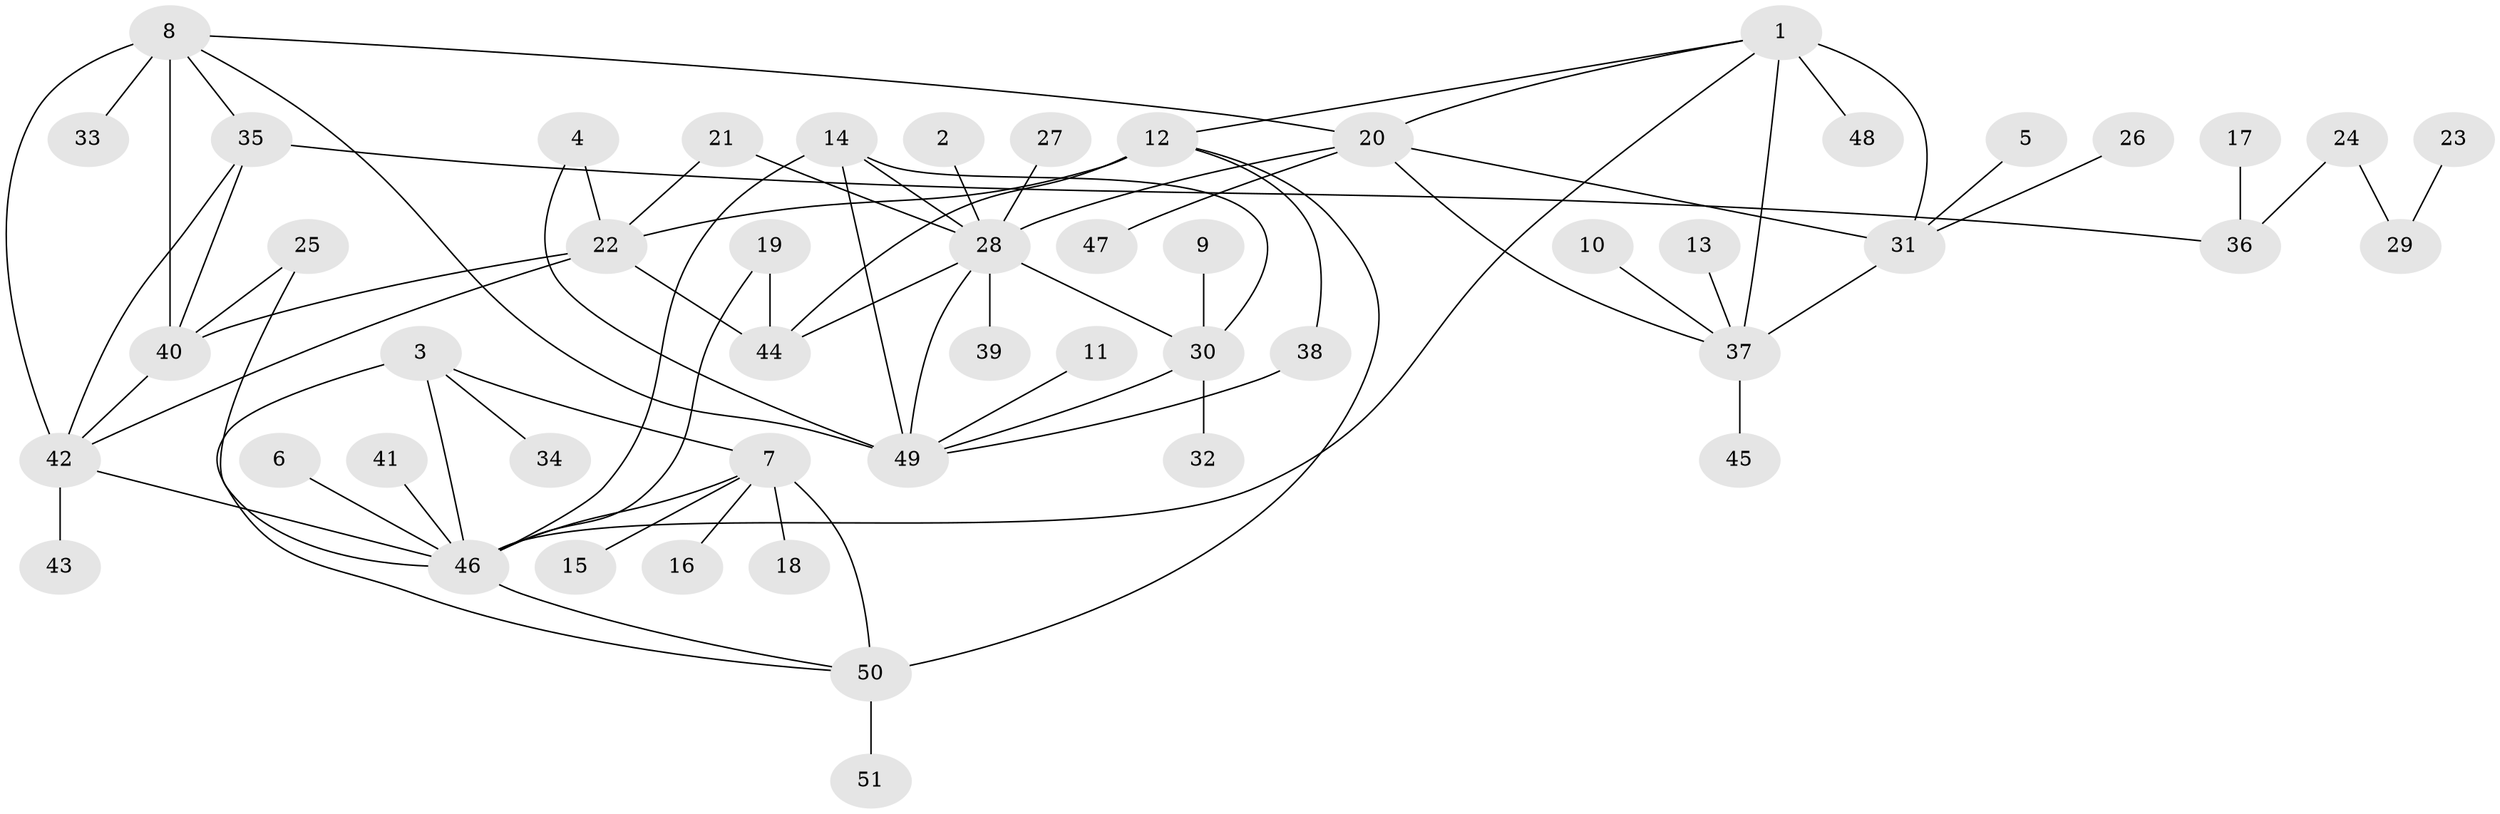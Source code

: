 // original degree distribution, {7: 0.06862745098039216, 8: 0.049019607843137254, 6: 0.049019607843137254, 5: 0.0392156862745098, 10: 0.00980392156862745, 4: 0.00980392156862745, 13: 0.00980392156862745, 12: 0.00980392156862745, 9: 0.00980392156862745, 1: 0.5686274509803921, 2: 0.12745098039215685, 3: 0.049019607843137254}
// Generated by graph-tools (version 1.1) at 2025/02/03/09/25 03:02:42]
// undirected, 51 vertices, 75 edges
graph export_dot {
graph [start="1"]
  node [color=gray90,style=filled];
  1;
  2;
  3;
  4;
  5;
  6;
  7;
  8;
  9;
  10;
  11;
  12;
  13;
  14;
  15;
  16;
  17;
  18;
  19;
  20;
  21;
  22;
  23;
  24;
  25;
  26;
  27;
  28;
  29;
  30;
  31;
  32;
  33;
  34;
  35;
  36;
  37;
  38;
  39;
  40;
  41;
  42;
  43;
  44;
  45;
  46;
  47;
  48;
  49;
  50;
  51;
  1 -- 12 [weight=1.0];
  1 -- 20 [weight=1.0];
  1 -- 31 [weight=1.0];
  1 -- 37 [weight=2.0];
  1 -- 46 [weight=1.0];
  1 -- 48 [weight=1.0];
  2 -- 28 [weight=1.0];
  3 -- 7 [weight=2.0];
  3 -- 34 [weight=1.0];
  3 -- 46 [weight=1.0];
  3 -- 50 [weight=1.0];
  4 -- 22 [weight=1.0];
  4 -- 49 [weight=1.0];
  5 -- 31 [weight=1.0];
  6 -- 46 [weight=1.0];
  7 -- 15 [weight=1.0];
  7 -- 16 [weight=1.0];
  7 -- 18 [weight=1.0];
  7 -- 46 [weight=2.0];
  7 -- 50 [weight=2.0];
  8 -- 20 [weight=1.0];
  8 -- 33 [weight=1.0];
  8 -- 35 [weight=2.0];
  8 -- 40 [weight=2.0];
  8 -- 42 [weight=2.0];
  8 -- 49 [weight=1.0];
  9 -- 30 [weight=1.0];
  10 -- 37 [weight=1.0];
  11 -- 49 [weight=1.0];
  12 -- 22 [weight=2.0];
  12 -- 38 [weight=1.0];
  12 -- 44 [weight=4.0];
  12 -- 50 [weight=1.0];
  13 -- 37 [weight=1.0];
  14 -- 28 [weight=1.0];
  14 -- 30 [weight=1.0];
  14 -- 46 [weight=1.0];
  14 -- 49 [weight=2.0];
  17 -- 36 [weight=1.0];
  19 -- 44 [weight=1.0];
  19 -- 46 [weight=1.0];
  20 -- 28 [weight=1.0];
  20 -- 31 [weight=1.0];
  20 -- 37 [weight=2.0];
  20 -- 47 [weight=1.0];
  21 -- 22 [weight=1.0];
  21 -- 28 [weight=1.0];
  22 -- 40 [weight=1.0];
  22 -- 42 [weight=1.0];
  22 -- 44 [weight=2.0];
  23 -- 29 [weight=1.0];
  24 -- 29 [weight=1.0];
  24 -- 36 [weight=1.0];
  25 -- 40 [weight=1.0];
  25 -- 46 [weight=1.0];
  26 -- 31 [weight=1.0];
  27 -- 28 [weight=1.0];
  28 -- 30 [weight=1.0];
  28 -- 39 [weight=1.0];
  28 -- 44 [weight=1.0];
  28 -- 49 [weight=2.0];
  30 -- 32 [weight=1.0];
  30 -- 49 [weight=2.0];
  31 -- 37 [weight=2.0];
  35 -- 36 [weight=1.0];
  35 -- 40 [weight=1.0];
  35 -- 42 [weight=1.0];
  37 -- 45 [weight=1.0];
  38 -- 49 [weight=1.0];
  40 -- 42 [weight=1.0];
  41 -- 46 [weight=1.0];
  42 -- 43 [weight=1.0];
  42 -- 46 [weight=1.0];
  46 -- 50 [weight=1.0];
  50 -- 51 [weight=1.0];
}
